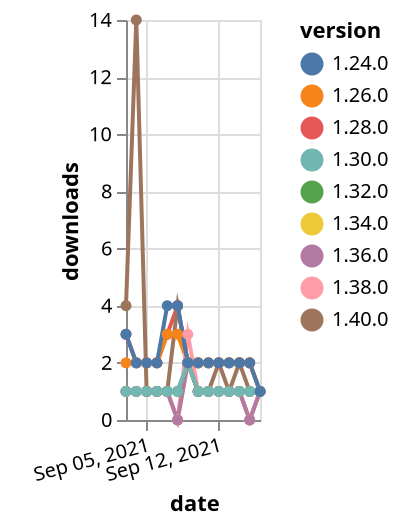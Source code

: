 {"$schema": "https://vega.github.io/schema/vega-lite/v5.json", "description": "A simple bar chart with embedded data.", "data": {"values": [{"date": "2021-09-03", "total": 192, "delta": 1, "version": "1.34.0"}, {"date": "2021-09-04", "total": 193, "delta": 1, "version": "1.34.0"}, {"date": "2021-09-05", "total": 194, "delta": 1, "version": "1.34.0"}, {"date": "2021-09-06", "total": 195, "delta": 1, "version": "1.34.0"}, {"date": "2021-09-07", "total": 196, "delta": 1, "version": "1.34.0"}, {"date": "2021-09-08", "total": 196, "delta": 0, "version": "1.34.0"}, {"date": "2021-09-09", "total": 198, "delta": 2, "version": "1.34.0"}, {"date": "2021-09-10", "total": 199, "delta": 1, "version": "1.34.0"}, {"date": "2021-09-11", "total": 200, "delta": 1, "version": "1.34.0"}, {"date": "2021-09-12", "total": 201, "delta": 1, "version": "1.34.0"}, {"date": "2021-09-13", "total": 202, "delta": 1, "version": "1.34.0"}, {"date": "2021-09-14", "total": 203, "delta": 1, "version": "1.34.0"}, {"date": "2021-09-15", "total": 203, "delta": 0, "version": "1.34.0"}, {"date": "2021-09-16", "total": 204, "delta": 1, "version": "1.34.0"}, {"date": "2021-09-03", "total": 185, "delta": 1, "version": "1.32.0"}, {"date": "2021-09-04", "total": 186, "delta": 1, "version": "1.32.0"}, {"date": "2021-09-05", "total": 187, "delta": 1, "version": "1.32.0"}, {"date": "2021-09-06", "total": 188, "delta": 1, "version": "1.32.0"}, {"date": "2021-09-07", "total": 189, "delta": 1, "version": "1.32.0"}, {"date": "2021-09-08", "total": 190, "delta": 1, "version": "1.32.0"}, {"date": "2021-09-09", "total": 192, "delta": 2, "version": "1.32.0"}, {"date": "2021-09-10", "total": 193, "delta": 1, "version": "1.32.0"}, {"date": "2021-09-11", "total": 194, "delta": 1, "version": "1.32.0"}, {"date": "2021-09-12", "total": 195, "delta": 1, "version": "1.32.0"}, {"date": "2021-09-13", "total": 196, "delta": 1, "version": "1.32.0"}, {"date": "2021-09-14", "total": 197, "delta": 1, "version": "1.32.0"}, {"date": "2021-09-15", "total": 198, "delta": 1, "version": "1.32.0"}, {"date": "2021-09-16", "total": 199, "delta": 1, "version": "1.32.0"}, {"date": "2021-09-03", "total": 2515, "delta": 3, "version": "1.28.0"}, {"date": "2021-09-04", "total": 2517, "delta": 2, "version": "1.28.0"}, {"date": "2021-09-05", "total": 2519, "delta": 2, "version": "1.28.0"}, {"date": "2021-09-06", "total": 2521, "delta": 2, "version": "1.28.0"}, {"date": "2021-09-07", "total": 2524, "delta": 3, "version": "1.28.0"}, {"date": "2021-09-08", "total": 2528, "delta": 4, "version": "1.28.0"}, {"date": "2021-09-09", "total": 2530, "delta": 2, "version": "1.28.0"}, {"date": "2021-09-10", "total": 2532, "delta": 2, "version": "1.28.0"}, {"date": "2021-09-11", "total": 2534, "delta": 2, "version": "1.28.0"}, {"date": "2021-09-12", "total": 2536, "delta": 2, "version": "1.28.0"}, {"date": "2021-09-13", "total": 2538, "delta": 2, "version": "1.28.0"}, {"date": "2021-09-14", "total": 2540, "delta": 2, "version": "1.28.0"}, {"date": "2021-09-15", "total": 2542, "delta": 2, "version": "1.28.0"}, {"date": "2021-09-16", "total": 2543, "delta": 1, "version": "1.28.0"}, {"date": "2021-09-03", "total": 2646, "delta": 2, "version": "1.26.0"}, {"date": "2021-09-04", "total": 2648, "delta": 2, "version": "1.26.0"}, {"date": "2021-09-05", "total": 2650, "delta": 2, "version": "1.26.0"}, {"date": "2021-09-06", "total": 2652, "delta": 2, "version": "1.26.0"}, {"date": "2021-09-07", "total": 2655, "delta": 3, "version": "1.26.0"}, {"date": "2021-09-08", "total": 2658, "delta": 3, "version": "1.26.0"}, {"date": "2021-09-09", "total": 2660, "delta": 2, "version": "1.26.0"}, {"date": "2021-09-10", "total": 2662, "delta": 2, "version": "1.26.0"}, {"date": "2021-09-11", "total": 2664, "delta": 2, "version": "1.26.0"}, {"date": "2021-09-12", "total": 2666, "delta": 2, "version": "1.26.0"}, {"date": "2021-09-13", "total": 2668, "delta": 2, "version": "1.26.0"}, {"date": "2021-09-14", "total": 2670, "delta": 2, "version": "1.26.0"}, {"date": "2021-09-15", "total": 2672, "delta": 2, "version": "1.26.0"}, {"date": "2021-09-16", "total": 2673, "delta": 1, "version": "1.26.0"}, {"date": "2021-09-03", "total": 189, "delta": 1, "version": "1.38.0"}, {"date": "2021-09-04", "total": 190, "delta": 1, "version": "1.38.0"}, {"date": "2021-09-05", "total": 191, "delta": 1, "version": "1.38.0"}, {"date": "2021-09-06", "total": 192, "delta": 1, "version": "1.38.0"}, {"date": "2021-09-07", "total": 193, "delta": 1, "version": "1.38.0"}, {"date": "2021-09-08", "total": 193, "delta": 0, "version": "1.38.0"}, {"date": "2021-09-09", "total": 196, "delta": 3, "version": "1.38.0"}, {"date": "2021-09-10", "total": 197, "delta": 1, "version": "1.38.0"}, {"date": "2021-09-11", "total": 198, "delta": 1, "version": "1.38.0"}, {"date": "2021-09-12", "total": 199, "delta": 1, "version": "1.38.0"}, {"date": "2021-09-13", "total": 200, "delta": 1, "version": "1.38.0"}, {"date": "2021-09-14", "total": 201, "delta": 1, "version": "1.38.0"}, {"date": "2021-09-15", "total": 201, "delta": 0, "version": "1.38.0"}, {"date": "2021-09-16", "total": 202, "delta": 1, "version": "1.38.0"}, {"date": "2021-09-03", "total": 148, "delta": 1, "version": "1.36.0"}, {"date": "2021-09-04", "total": 149, "delta": 1, "version": "1.36.0"}, {"date": "2021-09-05", "total": 150, "delta": 1, "version": "1.36.0"}, {"date": "2021-09-06", "total": 151, "delta": 1, "version": "1.36.0"}, {"date": "2021-09-07", "total": 152, "delta": 1, "version": "1.36.0"}, {"date": "2021-09-08", "total": 152, "delta": 0, "version": "1.36.0"}, {"date": "2021-09-09", "total": 154, "delta": 2, "version": "1.36.0"}, {"date": "2021-09-10", "total": 155, "delta": 1, "version": "1.36.0"}, {"date": "2021-09-11", "total": 156, "delta": 1, "version": "1.36.0"}, {"date": "2021-09-12", "total": 157, "delta": 1, "version": "1.36.0"}, {"date": "2021-09-13", "total": 158, "delta": 1, "version": "1.36.0"}, {"date": "2021-09-14", "total": 159, "delta": 1, "version": "1.36.0"}, {"date": "2021-09-15", "total": 159, "delta": 0, "version": "1.36.0"}, {"date": "2021-09-16", "total": 160, "delta": 1, "version": "1.36.0"}, {"date": "2021-09-03", "total": 127, "delta": 4, "version": "1.40.0"}, {"date": "2021-09-04", "total": 141, "delta": 14, "version": "1.40.0"}, {"date": "2021-09-05", "total": 142, "delta": 1, "version": "1.40.0"}, {"date": "2021-09-06", "total": 143, "delta": 1, "version": "1.40.0"}, {"date": "2021-09-07", "total": 144, "delta": 1, "version": "1.40.0"}, {"date": "2021-09-08", "total": 148, "delta": 4, "version": "1.40.0"}, {"date": "2021-09-09", "total": 150, "delta": 2, "version": "1.40.0"}, {"date": "2021-09-10", "total": 151, "delta": 1, "version": "1.40.0"}, {"date": "2021-09-11", "total": 152, "delta": 1, "version": "1.40.0"}, {"date": "2021-09-12", "total": 154, "delta": 2, "version": "1.40.0"}, {"date": "2021-09-13", "total": 155, "delta": 1, "version": "1.40.0"}, {"date": "2021-09-14", "total": 157, "delta": 2, "version": "1.40.0"}, {"date": "2021-09-15", "total": 158, "delta": 1, "version": "1.40.0"}, {"date": "2021-09-16", "total": 159, "delta": 1, "version": "1.40.0"}, {"date": "2021-09-03", "total": 227, "delta": 1, "version": "1.30.0"}, {"date": "2021-09-04", "total": 228, "delta": 1, "version": "1.30.0"}, {"date": "2021-09-05", "total": 229, "delta": 1, "version": "1.30.0"}, {"date": "2021-09-06", "total": 230, "delta": 1, "version": "1.30.0"}, {"date": "2021-09-07", "total": 231, "delta": 1, "version": "1.30.0"}, {"date": "2021-09-08", "total": 232, "delta": 1, "version": "1.30.0"}, {"date": "2021-09-09", "total": 234, "delta": 2, "version": "1.30.0"}, {"date": "2021-09-10", "total": 235, "delta": 1, "version": "1.30.0"}, {"date": "2021-09-11", "total": 236, "delta": 1, "version": "1.30.0"}, {"date": "2021-09-12", "total": 237, "delta": 1, "version": "1.30.0"}, {"date": "2021-09-13", "total": 238, "delta": 1, "version": "1.30.0"}, {"date": "2021-09-14", "total": 239, "delta": 1, "version": "1.30.0"}, {"date": "2021-09-15", "total": 240, "delta": 1, "version": "1.30.0"}, {"date": "2021-09-16", "total": 241, "delta": 1, "version": "1.30.0"}, {"date": "2021-09-03", "total": 3186, "delta": 3, "version": "1.24.0"}, {"date": "2021-09-04", "total": 3188, "delta": 2, "version": "1.24.0"}, {"date": "2021-09-05", "total": 3190, "delta": 2, "version": "1.24.0"}, {"date": "2021-09-06", "total": 3192, "delta": 2, "version": "1.24.0"}, {"date": "2021-09-07", "total": 3196, "delta": 4, "version": "1.24.0"}, {"date": "2021-09-08", "total": 3200, "delta": 4, "version": "1.24.0"}, {"date": "2021-09-09", "total": 3202, "delta": 2, "version": "1.24.0"}, {"date": "2021-09-10", "total": 3204, "delta": 2, "version": "1.24.0"}, {"date": "2021-09-11", "total": 3206, "delta": 2, "version": "1.24.0"}, {"date": "2021-09-12", "total": 3208, "delta": 2, "version": "1.24.0"}, {"date": "2021-09-13", "total": 3210, "delta": 2, "version": "1.24.0"}, {"date": "2021-09-14", "total": 3212, "delta": 2, "version": "1.24.0"}, {"date": "2021-09-15", "total": 3214, "delta": 2, "version": "1.24.0"}, {"date": "2021-09-16", "total": 3215, "delta": 1, "version": "1.24.0"}]}, "width": "container", "mark": {"type": "line", "point": {"filled": true}}, "encoding": {"x": {"field": "date", "type": "temporal", "timeUnit": "yearmonthdate", "title": "date", "axis": {"labelAngle": -15}}, "y": {"field": "delta", "type": "quantitative", "title": "downloads"}, "color": {"field": "version", "type": "nominal"}, "tooltip": {"field": "delta"}}}